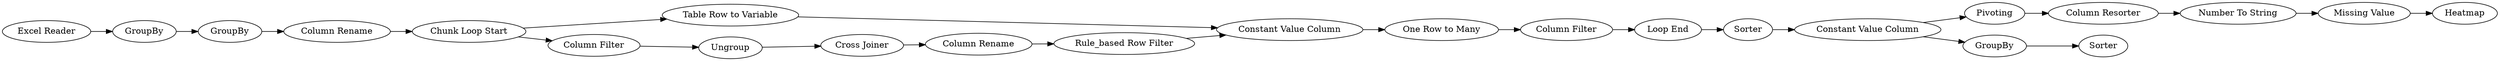 digraph {
	32 -> 11
	17 -> 20
	25 -> 29
	12 -> 13
	11 -> 19
	24 -> 30
	14 -> 20
	11 -> 17
	13 -> 33
	1 -> 2
	26 -> 23
	21 -> 15
	3 -> 32
	26 -> 25
	30 -> 16
	15 -> 22
	23 -> 31
	19 -> 12
	33 -> 14
	22 -> 26
	29 -> 24
	2 -> 3
	18 -> 21
	20 -> 18
	18 [label="One Row to Many"]
	21 [label="Column Filter"]
	26 [label="Constant Value Column"]
	17 [label="Table Row to Variable"]
	3 [label=GroupBy]
	19 [label="Column Filter"]
	24 [label="Number To String"]
	31 [label=Sorter]
	15 [label="Loop End"]
	25 [label=Pivoting]
	12 [label=Ungroup]
	16 [label=Heatmap]
	30 [label="Missing Value"]
	1 [label="Excel Reader"]
	22 [label=Sorter]
	11 [label="Chunk Loop Start"]
	23 [label=GroupBy]
	14 [label="Rule_based Row Filter"]
	13 [label="Cross Joiner"]
	20 [label="Constant Value Column"]
	29 [label="Column Resorter"]
	33 [label="Column Rename"]
	32 [label="Column Rename"]
	2 [label=GroupBy]
	rankdir=LR
}
